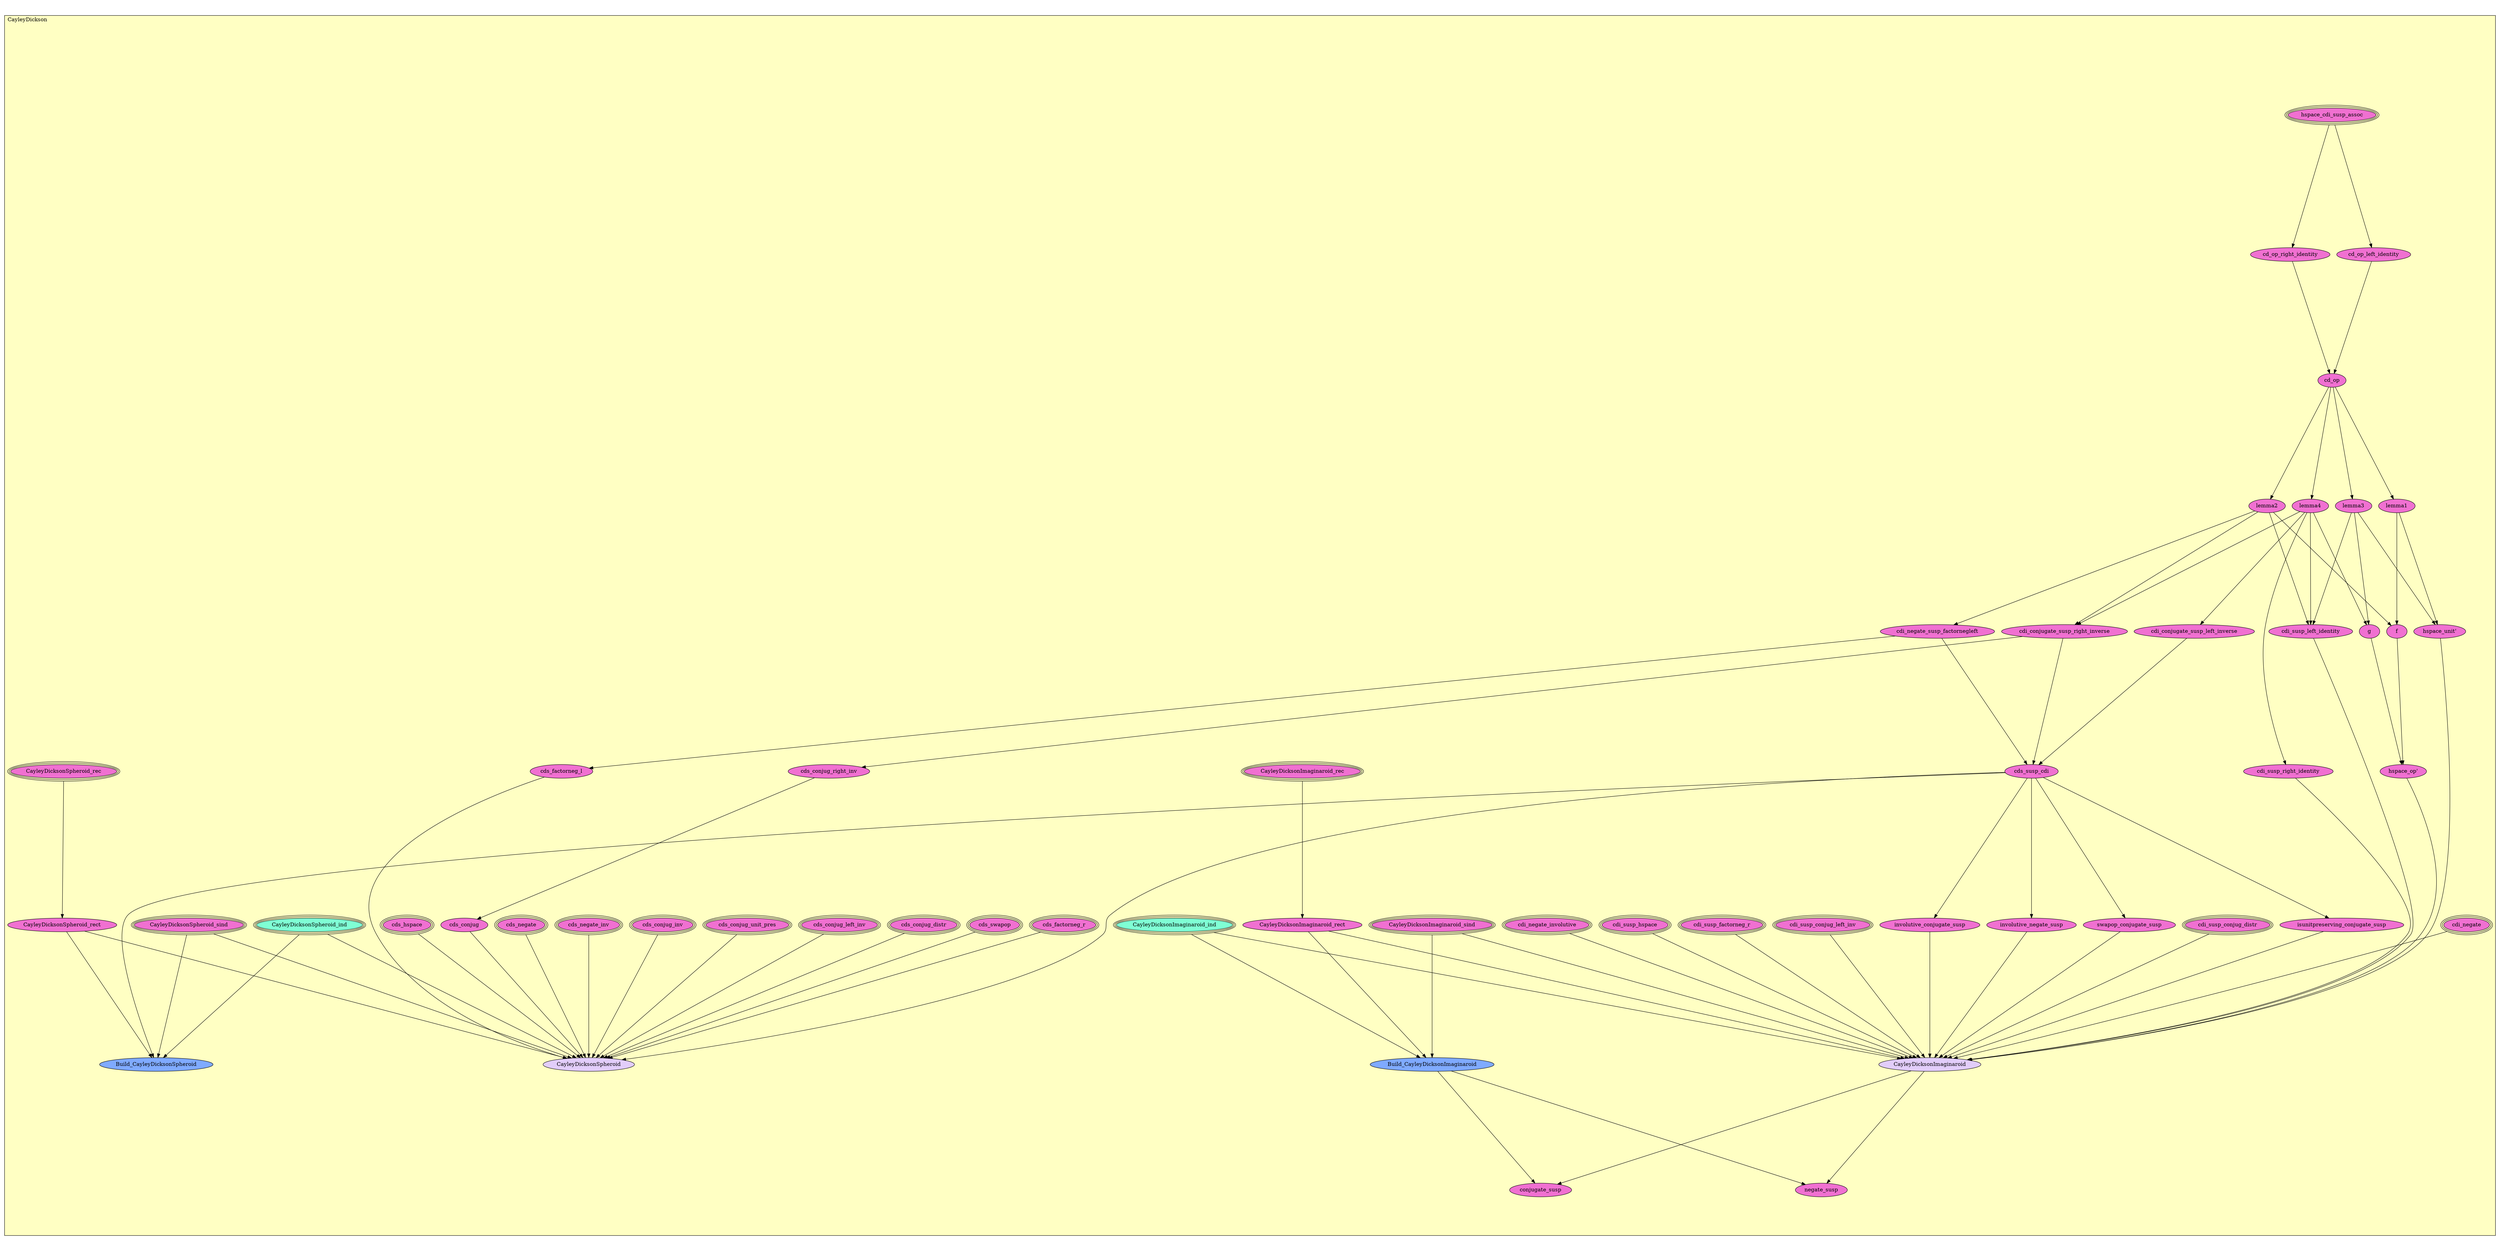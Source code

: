 digraph HoTT_Homotopy_CayleyDickson {
  graph [ratio=0.5]
  node [style=filled]
CayleyDickson_hspace_cdi_susp_assoc [label="hspace_cdi_susp_assoc", URL=<CayleyDickson.html#hspace_cdi_susp_assoc>, peripheries=3, fillcolor="#F070D1"] ;
CayleyDickson_cd_op_right_identity [label="cd_op_right_identity", URL=<CayleyDickson.html#cd_op_right_identity>, fillcolor="#F070D1"] ;
CayleyDickson_cd_op_left_identity [label="cd_op_left_identity", URL=<CayleyDickson.html#cd_op_left_identity>, fillcolor="#F070D1"] ;
CayleyDickson_cd_op [label="cd_op", URL=<CayleyDickson.html#cd_op>, fillcolor="#F070D1"] ;
CayleyDickson_lemma4 [label="lemma4", URL=<CayleyDickson.html#lemma4>, fillcolor="#F070D1"] ;
CayleyDickson_lemma3 [label="lemma3", URL=<CayleyDickson.html#lemma3>, fillcolor="#F070D1"] ;
CayleyDickson_lemma2 [label="lemma2", URL=<CayleyDickson.html#lemma2>, fillcolor="#F070D1"] ;
CayleyDickson_lemma1 [label="lemma1", URL=<CayleyDickson.html#lemma1>, fillcolor="#F070D1"] ;
CayleyDickson_g [label="g", URL=<CayleyDickson.html#g>, fillcolor="#F070D1"] ;
CayleyDickson_f [label="f", URL=<CayleyDickson.html#f>, fillcolor="#F070D1"] ;
CayleyDickson_hspace_unit_ [label="hspace_unit'", URL=<CayleyDickson.html#hspace_unit'>, fillcolor="#F070D1"] ;
CayleyDickson_hspace_op_ [label="hspace_op'", URL=<CayleyDickson.html#hspace_op'>, fillcolor="#F070D1"] ;
CayleyDickson_cdi_negate_susp_factornegleft [label="cdi_negate_susp_factornegleft", URL=<CayleyDickson.html#cdi_negate_susp_factornegleft>, fillcolor="#F070D1"] ;
CayleyDickson_cdi_susp_right_identity [label="cdi_susp_right_identity", URL=<CayleyDickson.html#cdi_susp_right_identity>, fillcolor="#F070D1"] ;
CayleyDickson_cdi_susp_left_identity [label="cdi_susp_left_identity", URL=<CayleyDickson.html#cdi_susp_left_identity>, fillcolor="#F070D1"] ;
CayleyDickson_cdi_conjugate_susp_right_inverse [label="cdi_conjugate_susp_right_inverse", URL=<CayleyDickson.html#cdi_conjugate_susp_right_inverse>, fillcolor="#F070D1"] ;
CayleyDickson_cdi_conjugate_susp_left_inverse [label="cdi_conjugate_susp_left_inverse", URL=<CayleyDickson.html#cdi_conjugate_susp_left_inverse>, fillcolor="#F070D1"] ;
CayleyDickson_cds_susp_cdi [label="cds_susp_cdi", URL=<CayleyDickson.html#cds_susp_cdi>, fillcolor="#F070D1"] ;
CayleyDickson_swapop_conjugate_susp [label="swapop_conjugate_susp", URL=<CayleyDickson.html#swapop_conjugate_susp>, fillcolor="#F070D1"] ;
CayleyDickson_isunitpreserving_conjugate_susp [label="isunitpreserving_conjugate_susp", URL=<CayleyDickson.html#isunitpreserving_conjugate_susp>, fillcolor="#F070D1"] ;
CayleyDickson_involutive_conjugate_susp [label="involutive_conjugate_susp", URL=<CayleyDickson.html#involutive_conjugate_susp>, fillcolor="#F070D1"] ;
CayleyDickson_involutive_negate_susp [label="involutive_negate_susp", URL=<CayleyDickson.html#involutive_negate_susp>, fillcolor="#F070D1"] ;
CayleyDickson_cdi_susp_conjug_distr [label="cdi_susp_conjug_distr", URL=<CayleyDickson.html#cdi_susp_conjug_distr>, peripheries=3, fillcolor="#F070D1"] ;
CayleyDickson_cdi_susp_conjug_left_inv [label="cdi_susp_conjug_left_inv", URL=<CayleyDickson.html#cdi_susp_conjug_left_inv>, peripheries=3, fillcolor="#F070D1"] ;
CayleyDickson_cdi_susp_factorneg_r [label="cdi_susp_factorneg_r", URL=<CayleyDickson.html#cdi_susp_factorneg_r>, peripheries=3, fillcolor="#F070D1"] ;
CayleyDickson_cdi_susp_hspace [label="cdi_susp_hspace", URL=<CayleyDickson.html#cdi_susp_hspace>, peripheries=3, fillcolor="#F070D1"] ;
CayleyDickson_cdi_negate_involutive [label="cdi_negate_involutive", URL=<CayleyDickson.html#cdi_negate_involutive>, peripheries=3, fillcolor="#F070D1"] ;
CayleyDickson_cdi_negate [label="cdi_negate", URL=<CayleyDickson.html#cdi_negate>, peripheries=3, fillcolor="#F070D1"] ;
CayleyDickson_CayleyDicksonImaginaroid_sind [label="CayleyDicksonImaginaroid_sind", URL=<CayleyDickson.html#CayleyDicksonImaginaroid_sind>, peripheries=3, fillcolor="#F070D1"] ;
CayleyDickson_CayleyDicksonImaginaroid_rec [label="CayleyDicksonImaginaroid_rec", URL=<CayleyDickson.html#CayleyDicksonImaginaroid_rec>, peripheries=3, fillcolor="#F070D1"] ;
CayleyDickson_CayleyDicksonImaginaroid_ind [label="CayleyDicksonImaginaroid_ind", URL=<CayleyDickson.html#CayleyDicksonImaginaroid_ind>, peripheries=3, fillcolor="#7FFFD4"] ;
CayleyDickson_CayleyDicksonImaginaroid_rect [label="CayleyDicksonImaginaroid_rect", URL=<CayleyDickson.html#CayleyDicksonImaginaroid_rect>, fillcolor="#F070D1"] ;
CayleyDickson_Build_CayleyDicksonImaginaroid [label="Build_CayleyDicksonImaginaroid", URL=<CayleyDickson.html#Build_CayleyDicksonImaginaroid>, fillcolor="#7FAAFF"] ;
CayleyDickson_CayleyDicksonImaginaroid [label="CayleyDicksonImaginaroid", URL=<CayleyDickson.html#CayleyDicksonImaginaroid>, fillcolor="#E2CDFA"] ;
CayleyDickson_negate_susp [label="negate_susp", URL=<CayleyDickson.html#negate_susp>, fillcolor="#F070D1"] ;
CayleyDickson_conjugate_susp [label="conjugate_susp", URL=<CayleyDickson.html#conjugate_susp>, fillcolor="#F070D1"] ;
CayleyDickson_cds_conjug_right_inv [label="cds_conjug_right_inv", URL=<CayleyDickson.html#cds_conjug_right_inv>, fillcolor="#F070D1"] ;
CayleyDickson_cds_factorneg_l [label="cds_factorneg_l", URL=<CayleyDickson.html#cds_factorneg_l>, fillcolor="#F070D1"] ;
CayleyDickson_cds_factorneg_r [label="cds_factorneg_r", URL=<CayleyDickson.html#cds_factorneg_r>, peripheries=3, fillcolor="#F070D1"] ;
CayleyDickson_cds_swapop [label="cds_swapop", URL=<CayleyDickson.html#cds_swapop>, peripheries=3, fillcolor="#F070D1"] ;
CayleyDickson_cds_conjug_distr [label="cds_conjug_distr", URL=<CayleyDickson.html#cds_conjug_distr>, peripheries=3, fillcolor="#F070D1"] ;
CayleyDickson_cds_conjug_left_inv [label="cds_conjug_left_inv", URL=<CayleyDickson.html#cds_conjug_left_inv>, peripheries=3, fillcolor="#F070D1"] ;
CayleyDickson_cds_conjug_unit_pres [label="cds_conjug_unit_pres", URL=<CayleyDickson.html#cds_conjug_unit_pres>, peripheries=3, fillcolor="#F070D1"] ;
CayleyDickson_cds_conjug_inv [label="cds_conjug_inv", URL=<CayleyDickson.html#cds_conjug_inv>, peripheries=3, fillcolor="#F070D1"] ;
CayleyDickson_cds_negate_inv [label="cds_negate_inv", URL=<CayleyDickson.html#cds_negate_inv>, peripheries=3, fillcolor="#F070D1"] ;
CayleyDickson_cds_conjug [label="cds_conjug", URL=<CayleyDickson.html#cds_conjug>, fillcolor="#F070D1"] ;
CayleyDickson_cds_negate [label="cds_negate", URL=<CayleyDickson.html#cds_negate>, peripheries=3, fillcolor="#F070D1"] ;
CayleyDickson_cds_hspace [label="cds_hspace", URL=<CayleyDickson.html#cds_hspace>, peripheries=3, fillcolor="#F070D1"] ;
CayleyDickson_CayleyDicksonSpheroid_sind [label="CayleyDicksonSpheroid_sind", URL=<CayleyDickson.html#CayleyDicksonSpheroid_sind>, peripheries=3, fillcolor="#F070D1"] ;
CayleyDickson_CayleyDicksonSpheroid_rec [label="CayleyDicksonSpheroid_rec", URL=<CayleyDickson.html#CayleyDicksonSpheroid_rec>, peripheries=3, fillcolor="#F070D1"] ;
CayleyDickson_CayleyDicksonSpheroid_ind [label="CayleyDicksonSpheroid_ind", URL=<CayleyDickson.html#CayleyDicksonSpheroid_ind>, peripheries=3, fillcolor="#7FFFD4"] ;
CayleyDickson_CayleyDicksonSpheroid_rect [label="CayleyDicksonSpheroid_rect", URL=<CayleyDickson.html#CayleyDicksonSpheroid_rect>, fillcolor="#F070D1"] ;
CayleyDickson_Build_CayleyDicksonSpheroid [label="Build_CayleyDicksonSpheroid", URL=<CayleyDickson.html#Build_CayleyDicksonSpheroid>, fillcolor="#7FAAFF"] ;
CayleyDickson_CayleyDicksonSpheroid [label="CayleyDicksonSpheroid", URL=<CayleyDickson.html#CayleyDicksonSpheroid>, fillcolor="#E2CDFA"] ;
  CayleyDickson_hspace_cdi_susp_assoc -> CayleyDickson_cd_op_right_identity [] ;
  CayleyDickson_hspace_cdi_susp_assoc -> CayleyDickson_cd_op_left_identity [] ;
  CayleyDickson_cd_op_right_identity -> CayleyDickson_cd_op [] ;
  CayleyDickson_cd_op_left_identity -> CayleyDickson_cd_op [] ;
  CayleyDickson_cd_op -> CayleyDickson_lemma4 [] ;
  CayleyDickson_cd_op -> CayleyDickson_lemma3 [] ;
  CayleyDickson_cd_op -> CayleyDickson_lemma2 [] ;
  CayleyDickson_cd_op -> CayleyDickson_lemma1 [] ;
  CayleyDickson_lemma4 -> CayleyDickson_g [] ;
  CayleyDickson_lemma4 -> CayleyDickson_cdi_susp_right_identity [] ;
  CayleyDickson_lemma4 -> CayleyDickson_cdi_susp_left_identity [] ;
  CayleyDickson_lemma4 -> CayleyDickson_cdi_conjugate_susp_right_inverse [] ;
  CayleyDickson_lemma4 -> CayleyDickson_cdi_conjugate_susp_left_inverse [] ;
  CayleyDickson_lemma3 -> CayleyDickson_g [] ;
  CayleyDickson_lemma3 -> CayleyDickson_hspace_unit_ [] ;
  CayleyDickson_lemma3 -> CayleyDickson_cdi_susp_left_identity [] ;
  CayleyDickson_lemma2 -> CayleyDickson_f [] ;
  CayleyDickson_lemma2 -> CayleyDickson_cdi_negate_susp_factornegleft [] ;
  CayleyDickson_lemma2 -> CayleyDickson_cdi_susp_left_identity [] ;
  CayleyDickson_lemma2 -> CayleyDickson_cdi_conjugate_susp_right_inverse [] ;
  CayleyDickson_lemma1 -> CayleyDickson_f [] ;
  CayleyDickson_lemma1 -> CayleyDickson_hspace_unit_ [] ;
  CayleyDickson_g -> CayleyDickson_hspace_op_ [] ;
  CayleyDickson_f -> CayleyDickson_hspace_op_ [] ;
  CayleyDickson_hspace_unit_ -> CayleyDickson_CayleyDicksonImaginaroid [] ;
  CayleyDickson_hspace_op_ -> CayleyDickson_CayleyDicksonImaginaroid [] ;
  CayleyDickson_cdi_negate_susp_factornegleft -> CayleyDickson_cds_susp_cdi [] ;
  CayleyDickson_cdi_negate_susp_factornegleft -> CayleyDickson_cds_factorneg_l [] ;
  CayleyDickson_cdi_susp_right_identity -> CayleyDickson_CayleyDicksonImaginaroid [] ;
  CayleyDickson_cdi_susp_left_identity -> CayleyDickson_CayleyDicksonImaginaroid [] ;
  CayleyDickson_cdi_conjugate_susp_right_inverse -> CayleyDickson_cds_susp_cdi [] ;
  CayleyDickson_cdi_conjugate_susp_right_inverse -> CayleyDickson_cds_conjug_right_inv [] ;
  CayleyDickson_cdi_conjugate_susp_left_inverse -> CayleyDickson_cds_susp_cdi [] ;
  CayleyDickson_cds_susp_cdi -> CayleyDickson_swapop_conjugate_susp [] ;
  CayleyDickson_cds_susp_cdi -> CayleyDickson_isunitpreserving_conjugate_susp [] ;
  CayleyDickson_cds_susp_cdi -> CayleyDickson_involutive_conjugate_susp [] ;
  CayleyDickson_cds_susp_cdi -> CayleyDickson_involutive_negate_susp [] ;
  CayleyDickson_cds_susp_cdi -> CayleyDickson_Build_CayleyDicksonSpheroid [] ;
  CayleyDickson_cds_susp_cdi -> CayleyDickson_CayleyDicksonSpheroid [] ;
  CayleyDickson_swapop_conjugate_susp -> CayleyDickson_CayleyDicksonImaginaroid [] ;
  CayleyDickson_isunitpreserving_conjugate_susp -> CayleyDickson_CayleyDicksonImaginaroid [] ;
  CayleyDickson_involutive_conjugate_susp -> CayleyDickson_CayleyDicksonImaginaroid [] ;
  CayleyDickson_involutive_negate_susp -> CayleyDickson_CayleyDicksonImaginaroid [] ;
  CayleyDickson_cdi_susp_conjug_distr -> CayleyDickson_CayleyDicksonImaginaroid [] ;
  CayleyDickson_cdi_susp_conjug_left_inv -> CayleyDickson_CayleyDicksonImaginaroid [] ;
  CayleyDickson_cdi_susp_factorneg_r -> CayleyDickson_CayleyDicksonImaginaroid [] ;
  CayleyDickson_cdi_susp_hspace -> CayleyDickson_CayleyDicksonImaginaroid [] ;
  CayleyDickson_cdi_negate_involutive -> CayleyDickson_CayleyDicksonImaginaroid [] ;
  CayleyDickson_cdi_negate -> CayleyDickson_CayleyDicksonImaginaroid [] ;
  CayleyDickson_CayleyDicksonImaginaroid_sind -> CayleyDickson_Build_CayleyDicksonImaginaroid [] ;
  CayleyDickson_CayleyDicksonImaginaroid_sind -> CayleyDickson_CayleyDicksonImaginaroid [] ;
  CayleyDickson_CayleyDicksonImaginaroid_rec -> CayleyDickson_CayleyDicksonImaginaroid_rect [] ;
  CayleyDickson_CayleyDicksonImaginaroid_ind -> CayleyDickson_Build_CayleyDicksonImaginaroid [] ;
  CayleyDickson_CayleyDicksonImaginaroid_ind -> CayleyDickson_CayleyDicksonImaginaroid [] ;
  CayleyDickson_CayleyDicksonImaginaroid_rect -> CayleyDickson_Build_CayleyDicksonImaginaroid [] ;
  CayleyDickson_CayleyDicksonImaginaroid_rect -> CayleyDickson_CayleyDicksonImaginaroid [] ;
  CayleyDickson_Build_CayleyDicksonImaginaroid -> CayleyDickson_negate_susp [] ;
  CayleyDickson_Build_CayleyDicksonImaginaroid -> CayleyDickson_conjugate_susp [] ;
  CayleyDickson_CayleyDicksonImaginaroid -> CayleyDickson_negate_susp [] ;
  CayleyDickson_CayleyDicksonImaginaroid -> CayleyDickson_conjugate_susp [] ;
  CayleyDickson_cds_conjug_right_inv -> CayleyDickson_cds_conjug [] ;
  CayleyDickson_cds_factorneg_l -> CayleyDickson_CayleyDicksonSpheroid [] ;
  CayleyDickson_cds_factorneg_r -> CayleyDickson_CayleyDicksonSpheroid [] ;
  CayleyDickson_cds_swapop -> CayleyDickson_CayleyDicksonSpheroid [] ;
  CayleyDickson_cds_conjug_distr -> CayleyDickson_CayleyDicksonSpheroid [] ;
  CayleyDickson_cds_conjug_left_inv -> CayleyDickson_CayleyDicksonSpheroid [] ;
  CayleyDickson_cds_conjug_unit_pres -> CayleyDickson_CayleyDicksonSpheroid [] ;
  CayleyDickson_cds_conjug_inv -> CayleyDickson_CayleyDicksonSpheroid [] ;
  CayleyDickson_cds_negate_inv -> CayleyDickson_CayleyDicksonSpheroid [] ;
  CayleyDickson_cds_conjug -> CayleyDickson_CayleyDicksonSpheroid [] ;
  CayleyDickson_cds_negate -> CayleyDickson_CayleyDicksonSpheroid [] ;
  CayleyDickson_cds_hspace -> CayleyDickson_CayleyDicksonSpheroid [] ;
  CayleyDickson_CayleyDicksonSpheroid_sind -> CayleyDickson_Build_CayleyDicksonSpheroid [] ;
  CayleyDickson_CayleyDicksonSpheroid_sind -> CayleyDickson_CayleyDicksonSpheroid [] ;
  CayleyDickson_CayleyDicksonSpheroid_rec -> CayleyDickson_CayleyDicksonSpheroid_rect [] ;
  CayleyDickson_CayleyDicksonSpheroid_ind -> CayleyDickson_Build_CayleyDicksonSpheroid [] ;
  CayleyDickson_CayleyDicksonSpheroid_ind -> CayleyDickson_CayleyDicksonSpheroid [] ;
  CayleyDickson_CayleyDicksonSpheroid_rect -> CayleyDickson_Build_CayleyDicksonSpheroid [] ;
  CayleyDickson_CayleyDicksonSpheroid_rect -> CayleyDickson_CayleyDicksonSpheroid [] ;
subgraph cluster_CayleyDickson { label="CayleyDickson"; fillcolor="#FFFFC3"; labeljust=l; style=filled 
CayleyDickson_CayleyDicksonSpheroid; CayleyDickson_Build_CayleyDicksonSpheroid; CayleyDickson_CayleyDicksonSpheroid_rect; CayleyDickson_CayleyDicksonSpheroid_ind; CayleyDickson_CayleyDicksonSpheroid_rec; CayleyDickson_CayleyDicksonSpheroid_sind; CayleyDickson_cds_hspace; CayleyDickson_cds_negate; CayleyDickson_cds_conjug; CayleyDickson_cds_negate_inv; CayleyDickson_cds_conjug_inv; CayleyDickson_cds_conjug_unit_pres; CayleyDickson_cds_conjug_left_inv; CayleyDickson_cds_conjug_distr; CayleyDickson_cds_swapop; CayleyDickson_cds_factorneg_r; CayleyDickson_cds_factorneg_l; CayleyDickson_cds_conjug_right_inv; CayleyDickson_conjugate_susp; CayleyDickson_negate_susp; CayleyDickson_CayleyDicksonImaginaroid; CayleyDickson_Build_CayleyDicksonImaginaroid; CayleyDickson_CayleyDicksonImaginaroid_rect; CayleyDickson_CayleyDicksonImaginaroid_ind; CayleyDickson_CayleyDicksonImaginaroid_rec; CayleyDickson_CayleyDicksonImaginaroid_sind; CayleyDickson_cdi_negate; CayleyDickson_cdi_negate_involutive; CayleyDickson_cdi_susp_hspace; CayleyDickson_cdi_susp_factorneg_r; CayleyDickson_cdi_susp_conjug_left_inv; CayleyDickson_cdi_susp_conjug_distr; CayleyDickson_involutive_negate_susp; CayleyDickson_involutive_conjugate_susp; CayleyDickson_isunitpreserving_conjugate_susp; CayleyDickson_swapop_conjugate_susp; CayleyDickson_cds_susp_cdi; CayleyDickson_cdi_conjugate_susp_left_inverse; CayleyDickson_cdi_conjugate_susp_right_inverse; CayleyDickson_cdi_susp_left_identity; CayleyDickson_cdi_susp_right_identity; CayleyDickson_cdi_negate_susp_factornegleft; CayleyDickson_hspace_op_; CayleyDickson_hspace_unit_; CayleyDickson_f; CayleyDickson_g; CayleyDickson_lemma1; CayleyDickson_lemma2; CayleyDickson_lemma3; CayleyDickson_lemma4; CayleyDickson_cd_op; CayleyDickson_cd_op_left_identity; CayleyDickson_cd_op_right_identity; CayleyDickson_hspace_cdi_susp_assoc; };
} /* END */
